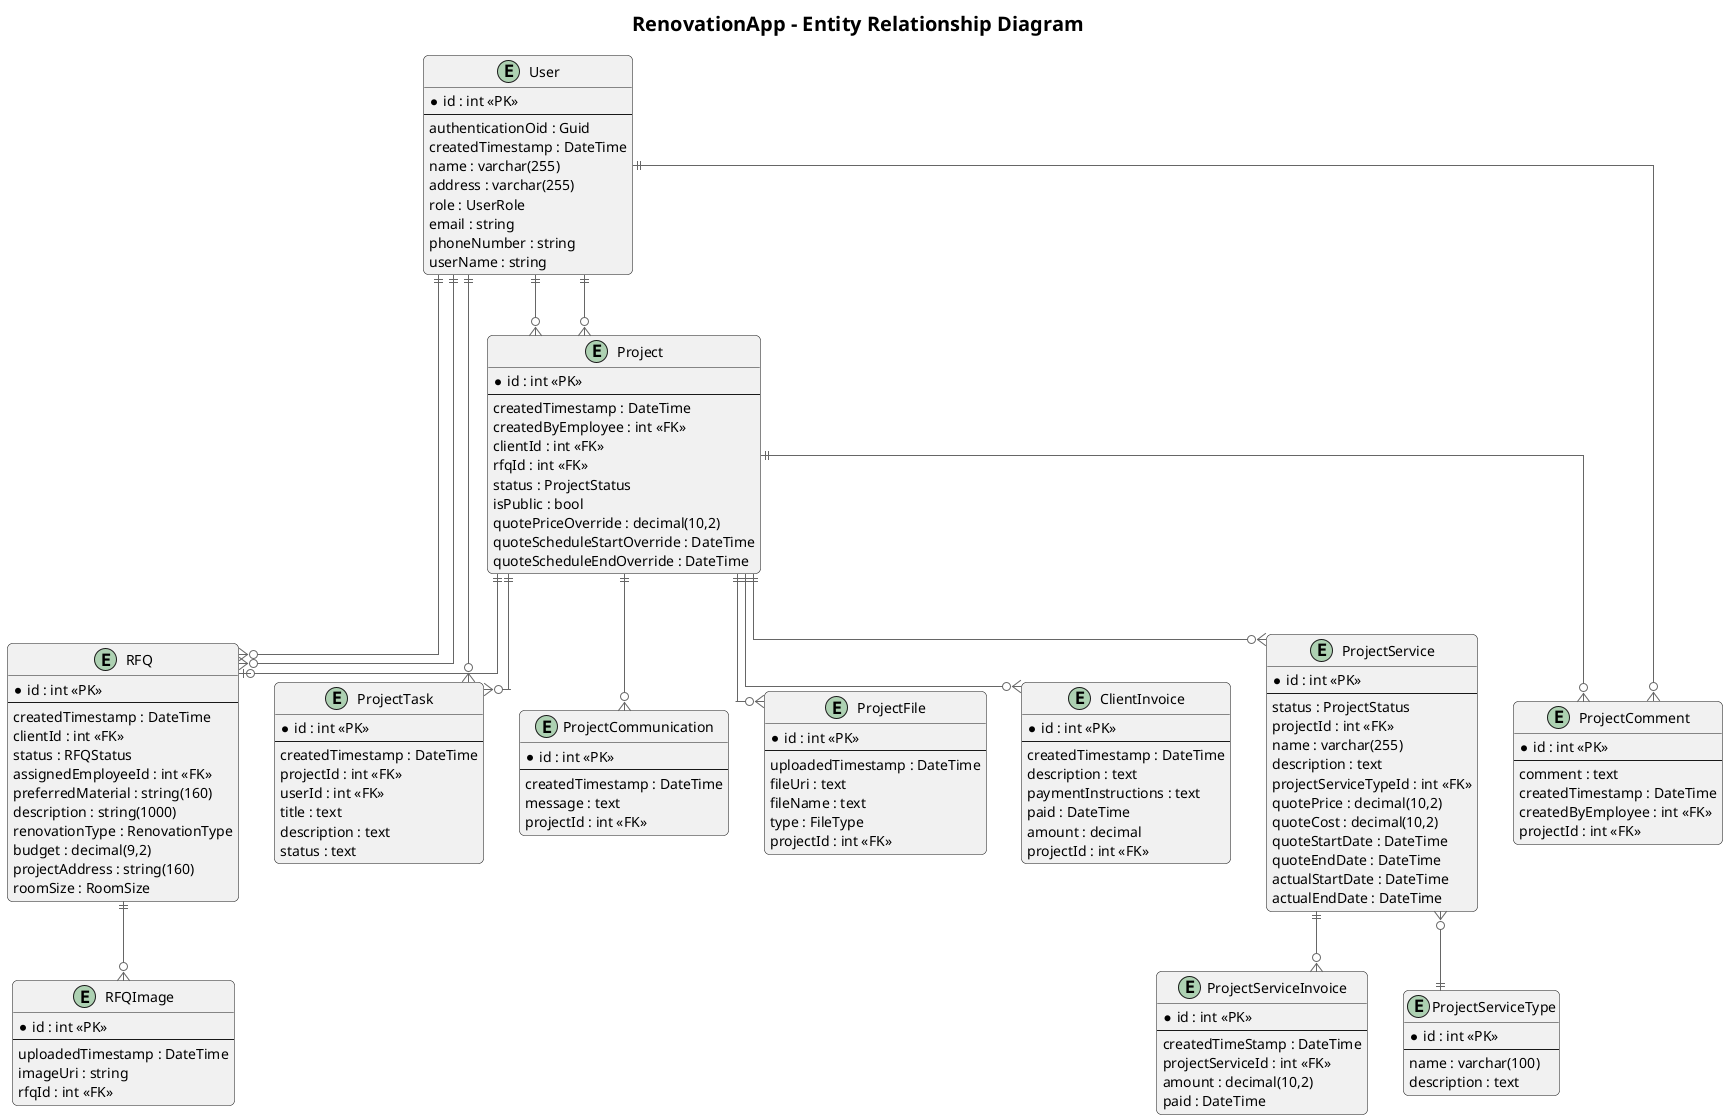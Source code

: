 @startuml RenovationApp ERD

' Styling
skinparam linetype ortho
skinparam backgroundColor white
skinparam roundcorner 10
skinparam shadowing false
skinparam ArrowColor #666666
skinparam classFontSize 14
skinparam packageFontSize 14
skinparam titleFontSize 20

' Title
title RenovationApp - Entity Relationship Diagram

' Entities

entity "User" as User {
  * id : int <<PK>>
  --
  authenticationOid : Guid
  createdTimestamp : DateTime
  name : varchar(255)
  address : varchar(255)
  role : UserRole
  email : string
  phoneNumber : string
  userName : string
}

entity "Project" as Project {
  * id : int <<PK>>
  --
  createdTimestamp : DateTime
  createdByEmployee : int <<FK>>
  clientId : int <<FK>>
  rfqId : int <<FK>>
  status : ProjectStatus
  isPublic : bool
  quotePriceOverride : decimal(10,2)
  quoteScheduleStartOverride : DateTime
  quoteScheduleEndOverride : DateTime
}

entity "RFQ" as RFQ {
  * id : int <<PK>>
  --
  createdTimestamp : DateTime
  clientId : int <<FK>>
  status : RFQStatus
  assignedEmployeeId : int <<FK>>
  preferredMaterial : string(160)
  description : string(1000)
  renovationType : RenovationType
  budget : decimal(9,2)
  projectAddress : string(160)
  roomSize : RoomSize
}

entity "RFQImage" as RFQImage {
  * id : int <<PK>>
  --
  uploadedTimestamp : DateTime
  imageUri : string
  rfqId : int <<FK>>
}

entity "ProjectService" as ProjectService {
  * id : int <<PK>>
  --
  status : ProjectStatus
  projectId : int <<FK>>
  name : varchar(255)
  description : text
  projectServiceTypeId : int <<FK>>
  quotePrice : decimal(10,2)
  quoteCost : decimal(10,2)
  quoteStartDate : DateTime
  quoteEndDate : DateTime
  actualStartDate : DateTime
  actualEndDate : DateTime
}

entity "ProjectServiceType" as ProjectServiceType {
  * id : int <<PK>>
  --
  name : varchar(100)
  description : text
}

entity "ProjectServiceInvoice" as ProjectServiceInvoice {
  * id : int <<PK>>
  --
  createdTimeStamp : DateTime
  projectServiceId : int <<FK>>
  amount : decimal(10,2)
  paid : DateTime
}

entity "ProjectTask" as ProjectTask {
  * id : int <<PK>>
  --
  createdTimestamp : DateTime
  projectId : int <<FK>>
  userId : int <<FK>>
  title : text
  description : text
  status : text
}

entity "ProjectComment" as ProjectComment {
  * id : int <<PK>>
  --
  comment : text
  createdTimestamp : DateTime
  createdByEmployee : int <<FK>>
  projectId : int <<FK>>
}

entity "ProjectCommunication" as ProjectCommunication {
  * id : int <<PK>>
  --
  createdTimestamp : DateTime
  message : text
  projectId : int <<FK>>
}

entity "ProjectFile" as ProjectFile {
  * id : int <<PK>>
  --
  uploadedTimestamp : DateTime
  fileUri : text
  fileName : text
  type : FileType
  projectId : int <<FK>>
}

entity "ClientInvoice" as ClientInvoice {
  * id : int <<PK>>
  --
  createdTimestamp : DateTime
  description : text
  paymentInstructions : text
  paid : DateTime
  amount : decimal
  projectId : int <<FK>>
}

' Relationships

' User relationships - Employee
User ||--o{ Project
User ||--o{ ProjectComment
User ||--o{ ProjectTask
User ||--o{ RFQ

' User relationships - Client
User ||--o{ Project
User ||--o{ RFQ

' Project relationships
Project ||--o{ ProjectComment
Project ||--o{ ProjectFile
Project ||--o{ ProjectCommunication
Project ||--o{ ClientInvoice
Project ||--o{ ProjectService
Project ||--o{ ProjectTask
Project ||--o| RFQ

' RFQ relationships
RFQ ||--o{ RFQImage

' ProjectService relationships
ProjectService ||--o{ ProjectServiceInvoice
ProjectService }o--|| ProjectServiceType

@enduml